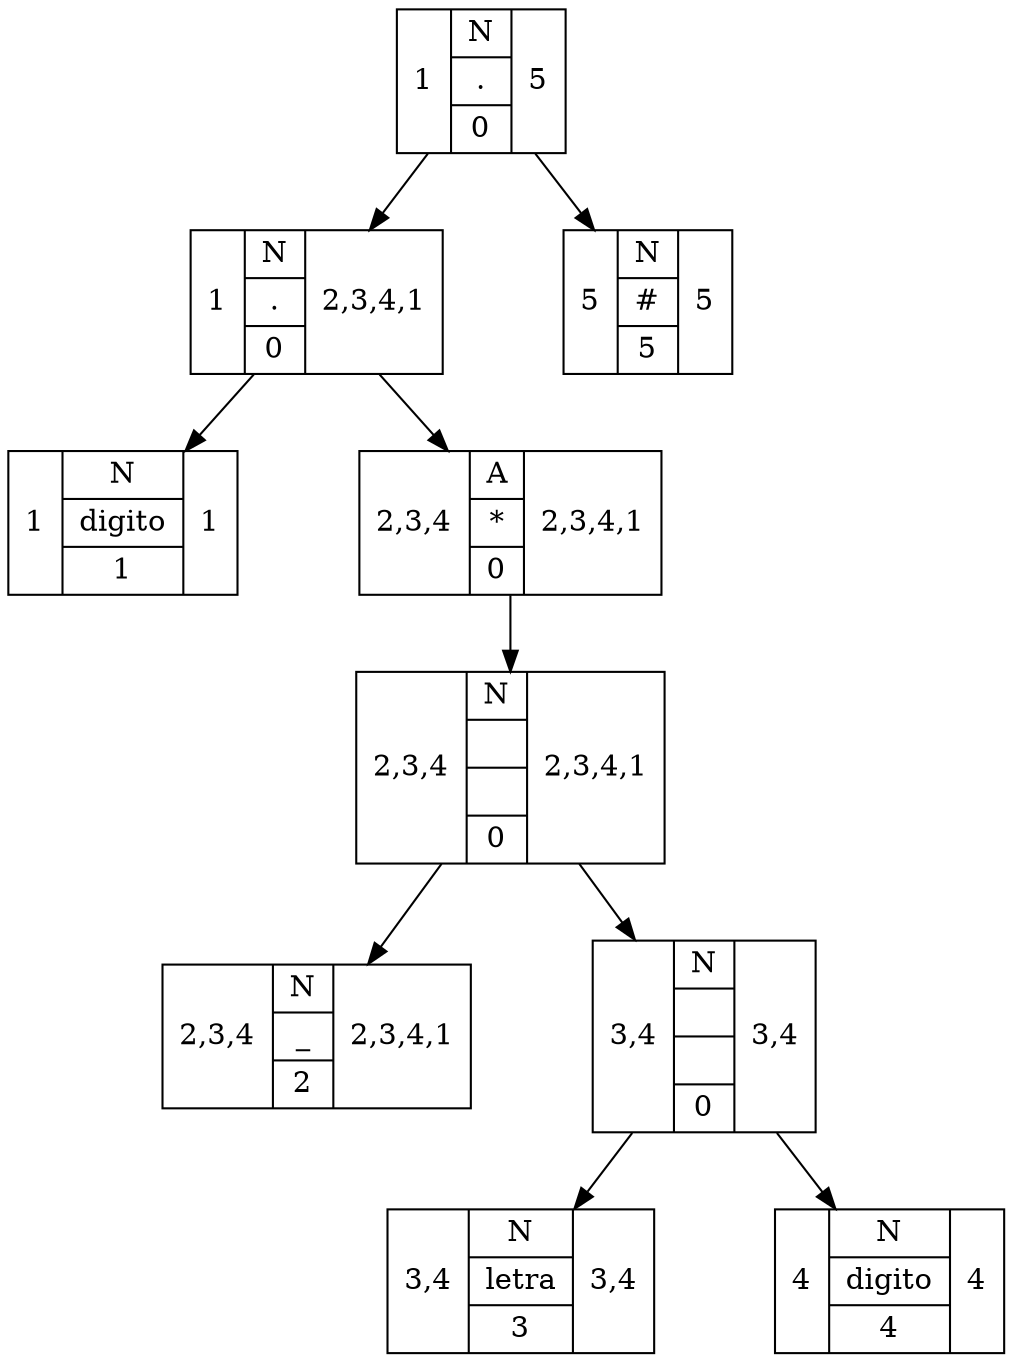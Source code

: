 digraph G { 

nodesep=0.8;

ranksep=0.5;


  
N0[shape=record label=" 1| { N| digito|1 } |1 " ];
N7->N0; 
N1[shape=record label=" 2,3,4| { N| _|2 } |2,3,4,1 " ];
N5->N1; 
N2[shape=record label=" 3,4| { N| letra|3 } |3,4 " ];
N4->N2; 
N3[shape=record label=" 4| { N| digito|4 } |4 " ];
N4->N3; 
N4[shape=record label=" 3,4| { N| ||0 } |3,4 " ];
N5->N4; 
N5[shape=record label=" 2,3,4| { N| ||0 } |2,3,4,1 " ];
N6->N5; 
N6[shape=record label=" 2,3,4| { A| *|0 } |2,3,4,1 " ];
N7->N6; 
N7[shape=record label=" 1| { N| .|0 } |2,3,4,1 " ];
N9->N7; 
N8[shape=record label=" 5| { N| #|5 } |5 " ];
N9->N8; 
N9[shape=record label=" 1| { N| .|0 } |5 " ];


}

